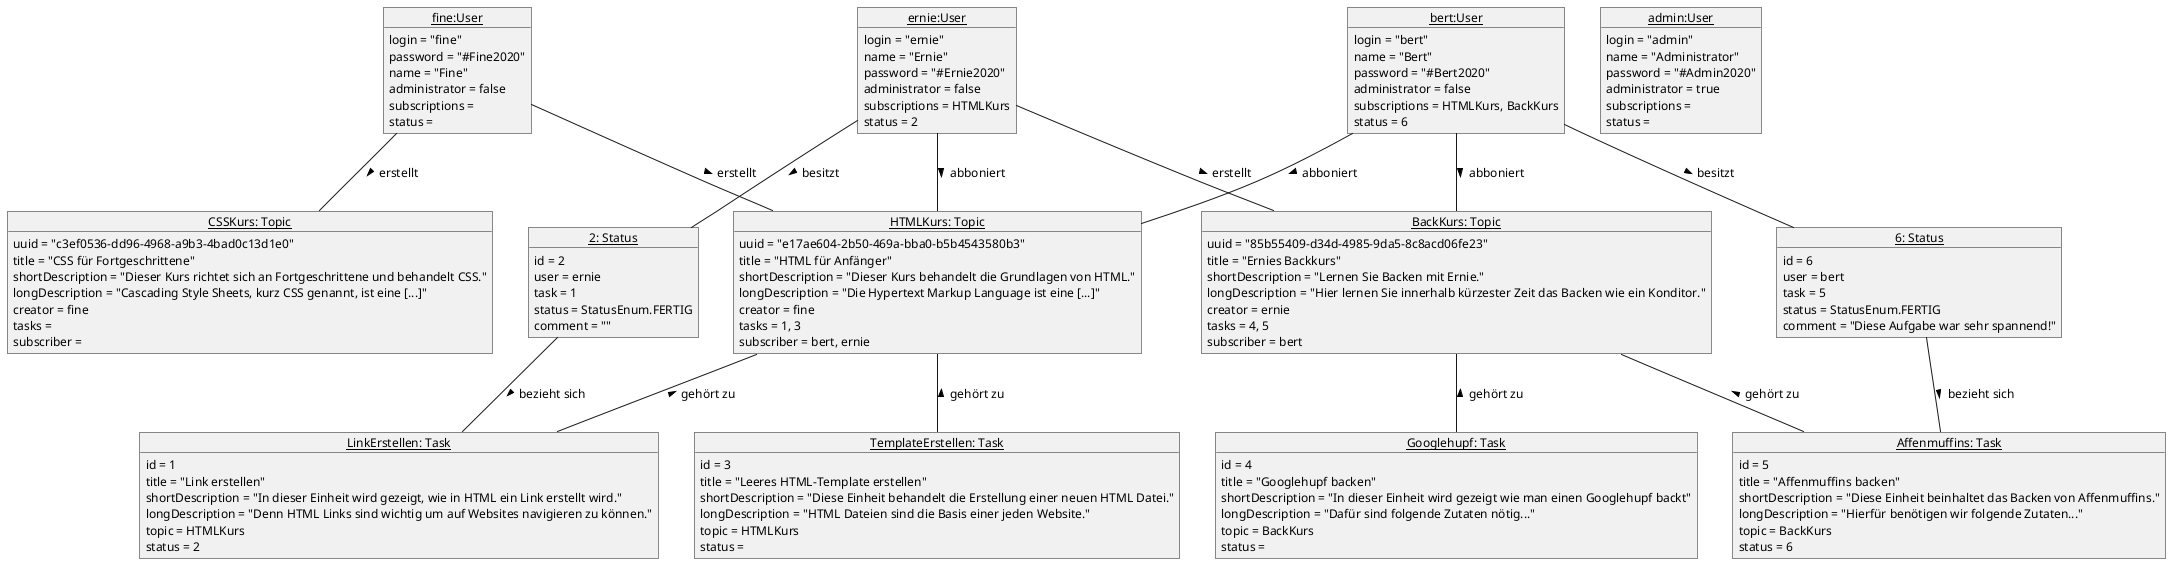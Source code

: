 @startuml

' Layout
skinparam classAttributeIconSize 0
skinparam monochrome true
skinparam shadowing false
skinparam DefaultFontName arial
skinparam DefaultFontSize 12
skinparam ClassFontStyle bold

'User
object "<u>fine:User</u>" as fine{
    login = "fine"
    password = "#Fine2020"
    name = "Fine"
    administrator = false
    subscriptions = 
    status = 
}
object "<u>ernie:User</u>" as ernie{
    login = "ernie"
    name = "Ernie"
    password = "#Ernie2020"
    administrator = false
    subscriptions = HTMLKurs
    status = 2
}
object "<u>bert:User</u>" as bert{
    login = "bert"
    name = "Bert"
    password = "#Bert2020"
    administrator = false
    subscriptions = HTMLKurs, BackKurs
    status = 6
}
object "<u>admin:User</u>" as admin{
    login = "admin"
    name = "Administrator"
    password = "#Admin2020"
    administrator = true
    subscriptions = 
    status = 
}

'Topics
object "<u>HTMLKurs: Topic</u>" as HTMLKurs{
	uuid = "e17ae604-2b50-469a-bba0-b5b4543580b3"
    title = "HTML für Anfänger"
    shortDescription = "Dieser Kurs behandelt die Grundlagen von HTML."
    longDescription = "Die Hypertext Markup Language ist eine [...]"
    creator = fine
    tasks = 1, 3
    subscriber = bert, ernie

}
object "<u>CSSKurs: Topic</u>" as CSSKurs{
	uuid = "c3ef0536-dd96-4968-a9b3-4bad0c13d1e0"
    title = "CSS für Fortgeschrittene"
    shortDescription = "Dieser Kurs richtet sich an Fortgeschrittene und behandelt CSS."
    longDescription = "Cascading Style Sheets, kurz CSS genannt, ist eine [...]"
    creator = fine
    tasks = 
    subscriber = 
}
object "<u>BackKurs: Topic</u>" as BackKurs{
	uuid = "85b55409-d34d-4985-9da5-8c8acd06fe23"
    title = "Ernies Backkurs"
    shortDescription = "Lernen Sie Backen mit Ernie."
    longDescription = "Hier lernen Sie innerhalb kürzester Zeit das Backen wie ein Konditor."
    creator = ernie
    tasks = 4, 5
    subscriber = bert
}

'Tasks
object "<u>LinkErstellen: Task</u>" as LinkErstellen {
    id = 1
    title = "Link erstellen"
    shortDescription = "In dieser Einheit wird gezeigt, wie in HTML ein Link erstellt wird."
    longDescription = "Denn HTML Links sind wichtig um auf Websites navigieren zu können."
    topic = HTMLKurs
    status = 2
}
object "<u>TemplateErstellen: Task</u>" as HTMlErstellen {
    id = 3
    title = "Leeres HTML-Template erstellen"
    shortDescription = "Diese Einheit behandelt die Erstellung einer neuen HTML Datei."
    longDescription = "HTML Dateien sind die Basis einer jeden Website."
    topic = HTMLKurs
    status =
}
object "<u>Googlehupf: Task</u>" as Googlehupf {
    id = 4
    title = "Googlehupf backen"
    shortDescription = "In dieser Einheit wird gezeigt wie man einen Googlehupf backt"
    longDescription = "Dafür sind folgende Zutaten nötig..."
    topic = BackKurs
    status =
}
object "<u>Affenmuffins: Task</u>" as Affenmuffins {
    id = 5
    title = "Affenmuffins backen"
    shortDescription = "Diese Einheit beinhaltet das Backen von Affenmuffins."
    longDescription = "Hierfür benötigen wir folgende Zutaten..."
    topic = BackKurs
    status = 6
}

'status
object "<u>2: Status</u>" as 2{
	id = 2
	user = ernie
	task = 1
	status = StatusEnum.FERTIG
	comment = ""
}

object "<u>6: Status</u>" as 6{
	id = 6
	user = bert
	task = 5
	status = StatusEnum.FERTIG
	comment = "Diese Aufgabe war sehr spannend!"
}

'Assoziationen
fine -- HTMLKurs :> erstellt
fine -- CSSKurs :> erstellt
ernie -- BackKurs :> erstellt

ernie -- 2 :> besitzt
bert -- 6 :> besitzt

ernie -- HTMLKurs :> abboniert
bert -- HTMLKurs :> abboniert
bert -- BackKurs :> abboniert

HTMLKurs -- LinkErstellen :< gehört zu
HTMLKurs -- HTMlErstellen :< gehört zu

6 -- Affenmuffins :> bezieht sich
2 -- LinkErstellen :> bezieht sich

BackKurs -- Googlehupf :< gehört zu
BackKurs -- Affenmuffins :< gehört zu


@enduml